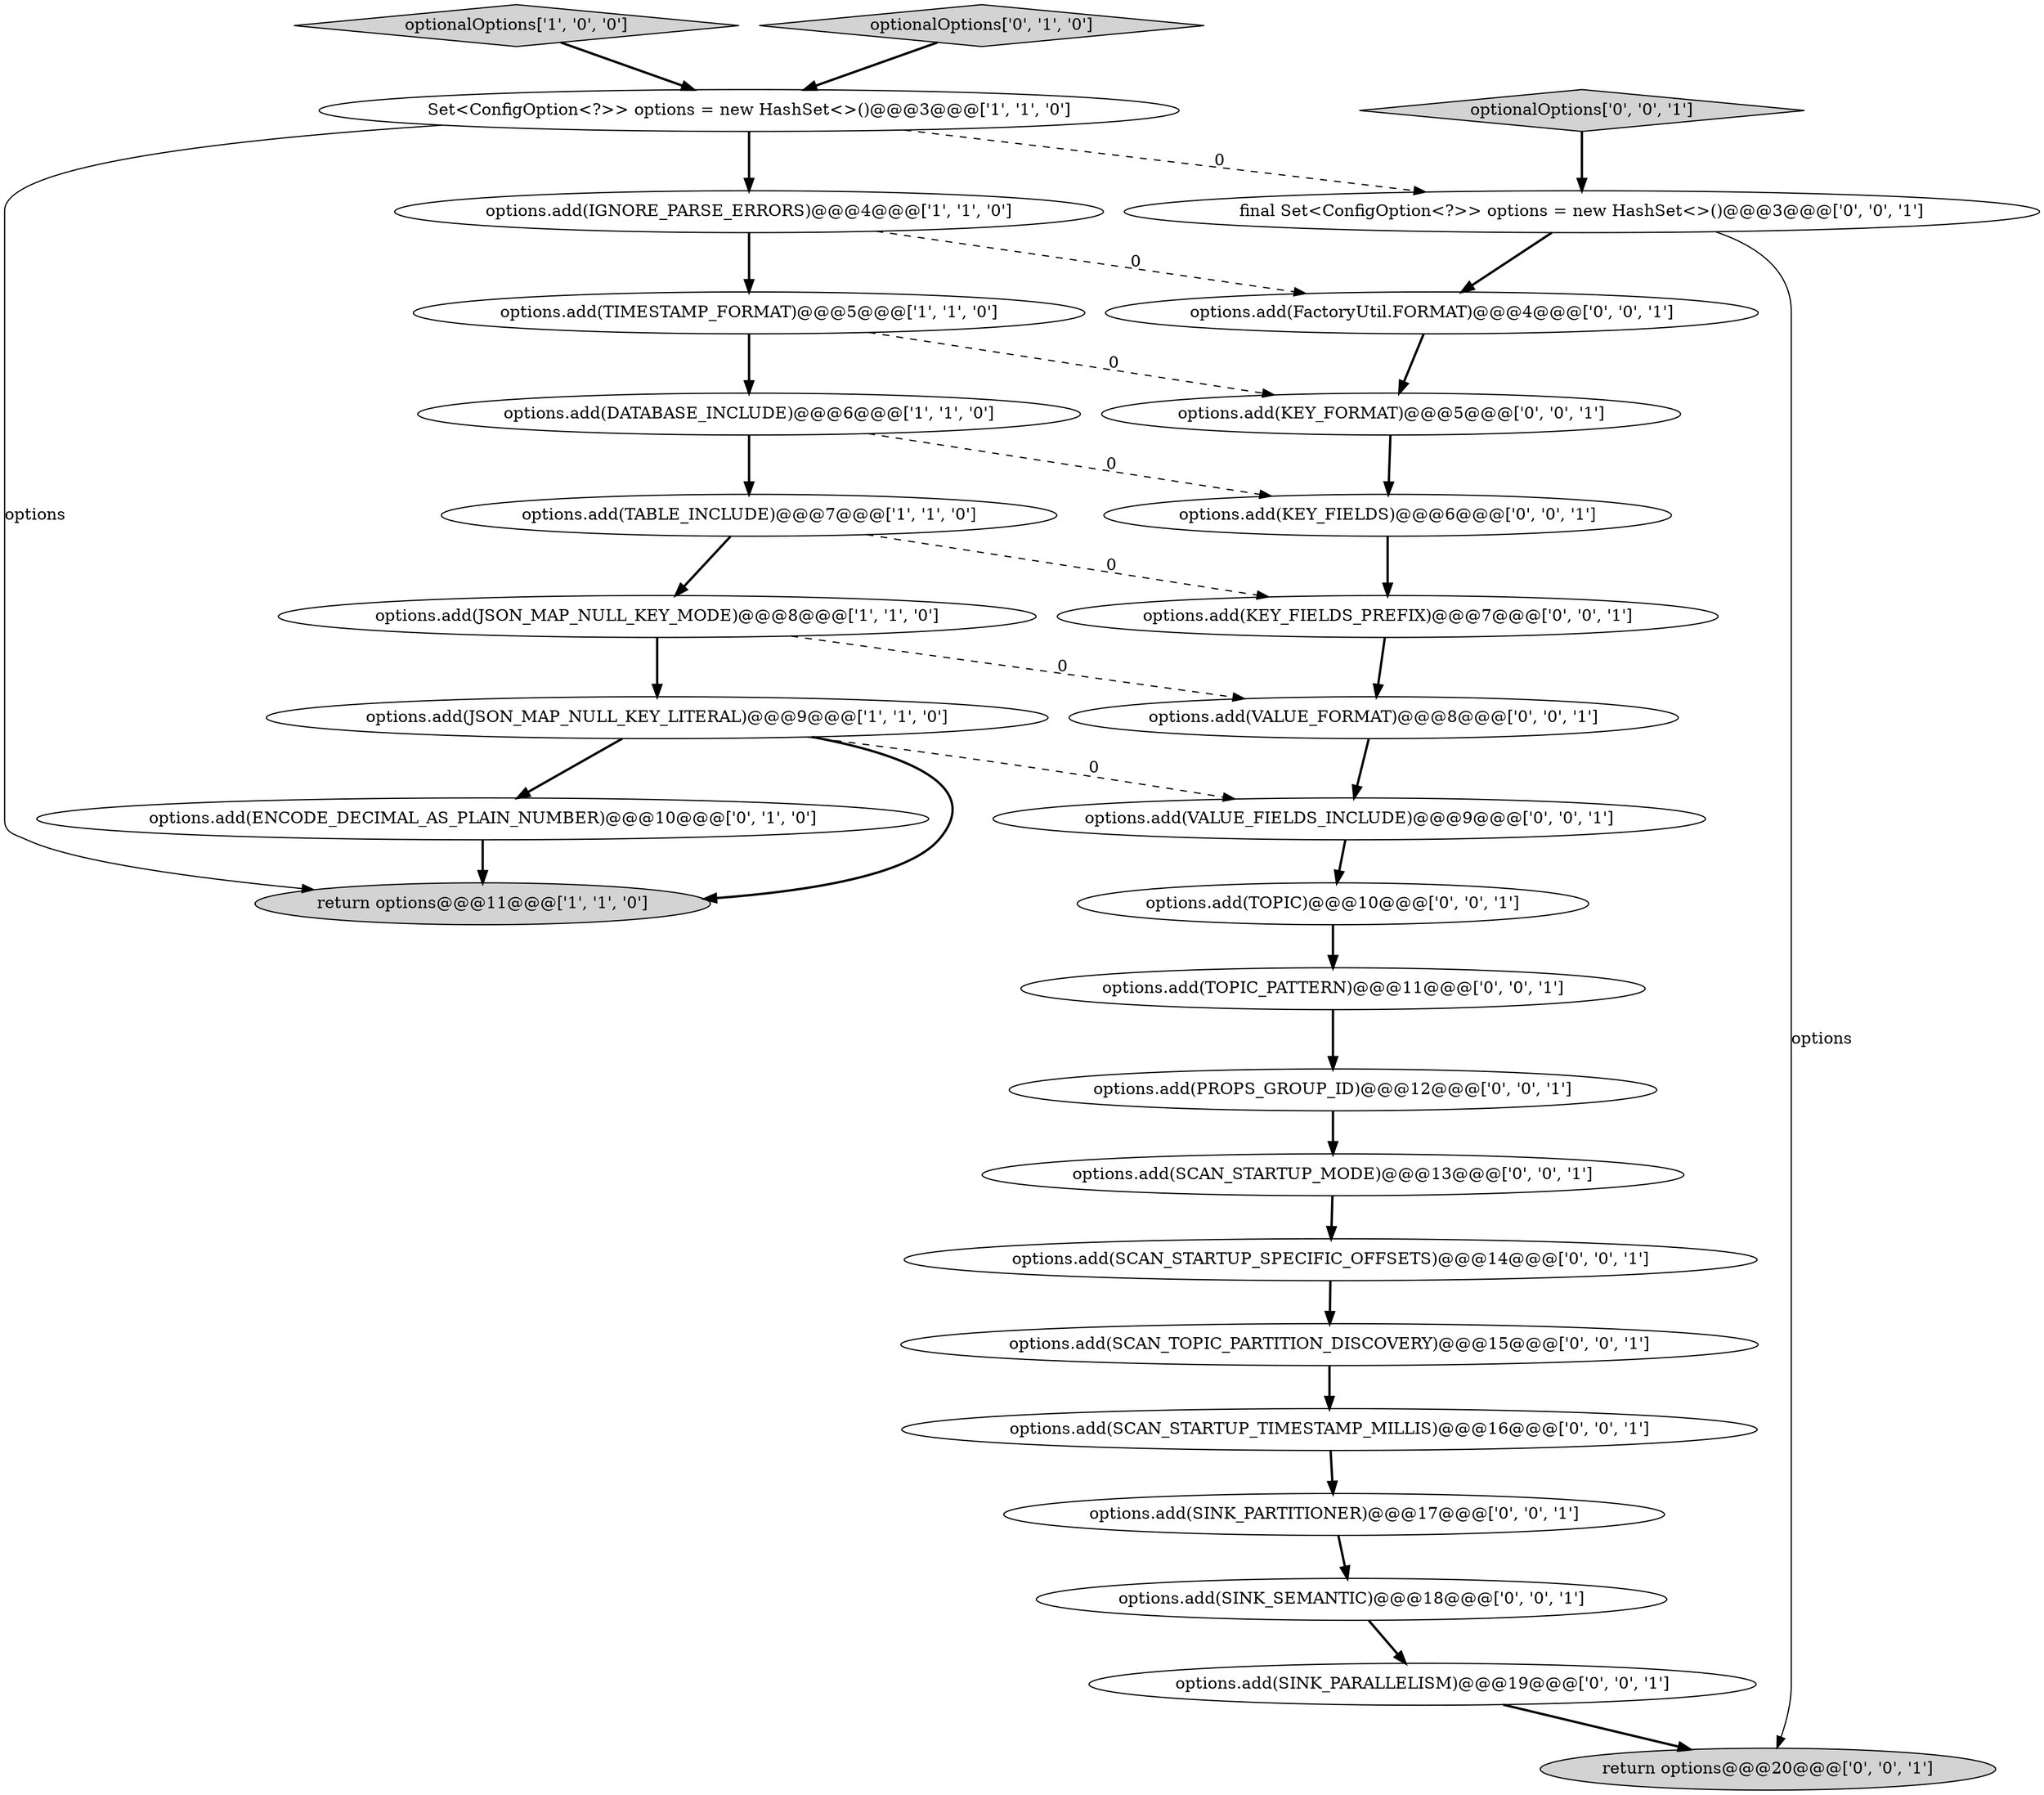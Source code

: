 digraph {
0 [style = filled, label = "options.add(JSON_MAP_NULL_KEY_LITERAL)@@@9@@@['1', '1', '0']", fillcolor = white, shape = ellipse image = "AAA0AAABBB1BBB"];
23 [style = filled, label = "options.add(SCAN_STARTUP_MODE)@@@13@@@['0', '0', '1']", fillcolor = white, shape = ellipse image = "AAA0AAABBB3BBB"];
6 [style = filled, label = "Set<ConfigOption<?>> options = new HashSet<>()@@@3@@@['1', '1', '0']", fillcolor = white, shape = ellipse image = "AAA0AAABBB1BBB"];
3 [style = filled, label = "options.add(TIMESTAMP_FORMAT)@@@5@@@['1', '1', '0']", fillcolor = white, shape = ellipse image = "AAA0AAABBB1BBB"];
15 [style = filled, label = "options.add(SCAN_STARTUP_TIMESTAMP_MILLIS)@@@16@@@['0', '0', '1']", fillcolor = white, shape = ellipse image = "AAA0AAABBB3BBB"];
17 [style = filled, label = "options.add(PROPS_GROUP_ID)@@@12@@@['0', '0', '1']", fillcolor = white, shape = ellipse image = "AAA0AAABBB3BBB"];
18 [style = filled, label = "options.add(VALUE_FORMAT)@@@8@@@['0', '0', '1']", fillcolor = white, shape = ellipse image = "AAA0AAABBB3BBB"];
28 [style = filled, label = "options.add(FactoryUtil.FORMAT)@@@4@@@['0', '0', '1']", fillcolor = white, shape = ellipse image = "AAA0AAABBB3BBB"];
21 [style = filled, label = "options.add(KEY_FIELDS)@@@6@@@['0', '0', '1']", fillcolor = white, shape = ellipse image = "AAA0AAABBB3BBB"];
1 [style = filled, label = "options.add(IGNORE_PARSE_ERRORS)@@@4@@@['1', '1', '0']", fillcolor = white, shape = ellipse image = "AAA0AAABBB1BBB"];
11 [style = filled, label = "options.add(TOPIC)@@@10@@@['0', '0', '1']", fillcolor = white, shape = ellipse image = "AAA0AAABBB3BBB"];
13 [style = filled, label = "options.add(KEY_FORMAT)@@@5@@@['0', '0', '1']", fillcolor = white, shape = ellipse image = "AAA0AAABBB3BBB"];
20 [style = filled, label = "options.add(SCAN_STARTUP_SPECIFIC_OFFSETS)@@@14@@@['0', '0', '1']", fillcolor = white, shape = ellipse image = "AAA0AAABBB3BBB"];
5 [style = filled, label = "optionalOptions['1', '0', '0']", fillcolor = lightgray, shape = diamond image = "AAA0AAABBB1BBB"];
19 [style = filled, label = "options.add(SINK_PARTITIONER)@@@17@@@['0', '0', '1']", fillcolor = white, shape = ellipse image = "AAA0AAABBB3BBB"];
9 [style = filled, label = "optionalOptions['0', '1', '0']", fillcolor = lightgray, shape = diamond image = "AAA0AAABBB2BBB"];
29 [style = filled, label = "options.add(KEY_FIELDS_PREFIX)@@@7@@@['0', '0', '1']", fillcolor = white, shape = ellipse image = "AAA0AAABBB3BBB"];
27 [style = filled, label = "options.add(SINK_PARALLELISM)@@@19@@@['0', '0', '1']", fillcolor = white, shape = ellipse image = "AAA0AAABBB3BBB"];
14 [style = filled, label = "options.add(SCAN_TOPIC_PARTITION_DISCOVERY)@@@15@@@['0', '0', '1']", fillcolor = white, shape = ellipse image = "AAA0AAABBB3BBB"];
4 [style = filled, label = "options.add(JSON_MAP_NULL_KEY_MODE)@@@8@@@['1', '1', '0']", fillcolor = white, shape = ellipse image = "AAA0AAABBB1BBB"];
10 [style = filled, label = "options.add(ENCODE_DECIMAL_AS_PLAIN_NUMBER)@@@10@@@['0', '1', '0']", fillcolor = white, shape = ellipse image = "AAA1AAABBB2BBB"];
8 [style = filled, label = "return options@@@11@@@['1', '1', '0']", fillcolor = lightgray, shape = ellipse image = "AAA0AAABBB1BBB"];
25 [style = filled, label = "options.add(TOPIC_PATTERN)@@@11@@@['0', '0', '1']", fillcolor = white, shape = ellipse image = "AAA0AAABBB3BBB"];
26 [style = filled, label = "options.add(VALUE_FIELDS_INCLUDE)@@@9@@@['0', '0', '1']", fillcolor = white, shape = ellipse image = "AAA0AAABBB3BBB"];
2 [style = filled, label = "options.add(TABLE_INCLUDE)@@@7@@@['1', '1', '0']", fillcolor = white, shape = ellipse image = "AAA0AAABBB1BBB"];
12 [style = filled, label = "final Set<ConfigOption<?>> options = new HashSet<>()@@@3@@@['0', '0', '1']", fillcolor = white, shape = ellipse image = "AAA0AAABBB3BBB"];
24 [style = filled, label = "return options@@@20@@@['0', '0', '1']", fillcolor = lightgray, shape = ellipse image = "AAA0AAABBB3BBB"];
7 [style = filled, label = "options.add(DATABASE_INCLUDE)@@@6@@@['1', '1', '0']", fillcolor = white, shape = ellipse image = "AAA0AAABBB1BBB"];
22 [style = filled, label = "optionalOptions['0', '0', '1']", fillcolor = lightgray, shape = diamond image = "AAA0AAABBB3BBB"];
16 [style = filled, label = "options.add(SINK_SEMANTIC)@@@18@@@['0', '0', '1']", fillcolor = white, shape = ellipse image = "AAA0AAABBB3BBB"];
11->25 [style = bold, label=""];
28->13 [style = bold, label=""];
12->28 [style = bold, label=""];
0->26 [style = dashed, label="0"];
2->4 [style = bold, label=""];
6->8 [style = solid, label="options"];
10->8 [style = bold, label=""];
15->19 [style = bold, label=""];
0->8 [style = bold, label=""];
25->17 [style = bold, label=""];
3->7 [style = bold, label=""];
18->26 [style = bold, label=""];
21->29 [style = bold, label=""];
3->13 [style = dashed, label="0"];
9->6 [style = bold, label=""];
0->10 [style = bold, label=""];
19->16 [style = bold, label=""];
27->24 [style = bold, label=""];
6->12 [style = dashed, label="0"];
7->21 [style = dashed, label="0"];
1->3 [style = bold, label=""];
1->28 [style = dashed, label="0"];
26->11 [style = bold, label=""];
23->20 [style = bold, label=""];
16->27 [style = bold, label=""];
2->29 [style = dashed, label="0"];
17->23 [style = bold, label=""];
4->18 [style = dashed, label="0"];
12->24 [style = solid, label="options"];
22->12 [style = bold, label=""];
29->18 [style = bold, label=""];
4->0 [style = bold, label=""];
20->14 [style = bold, label=""];
14->15 [style = bold, label=""];
6->1 [style = bold, label=""];
5->6 [style = bold, label=""];
13->21 [style = bold, label=""];
7->2 [style = bold, label=""];
}

